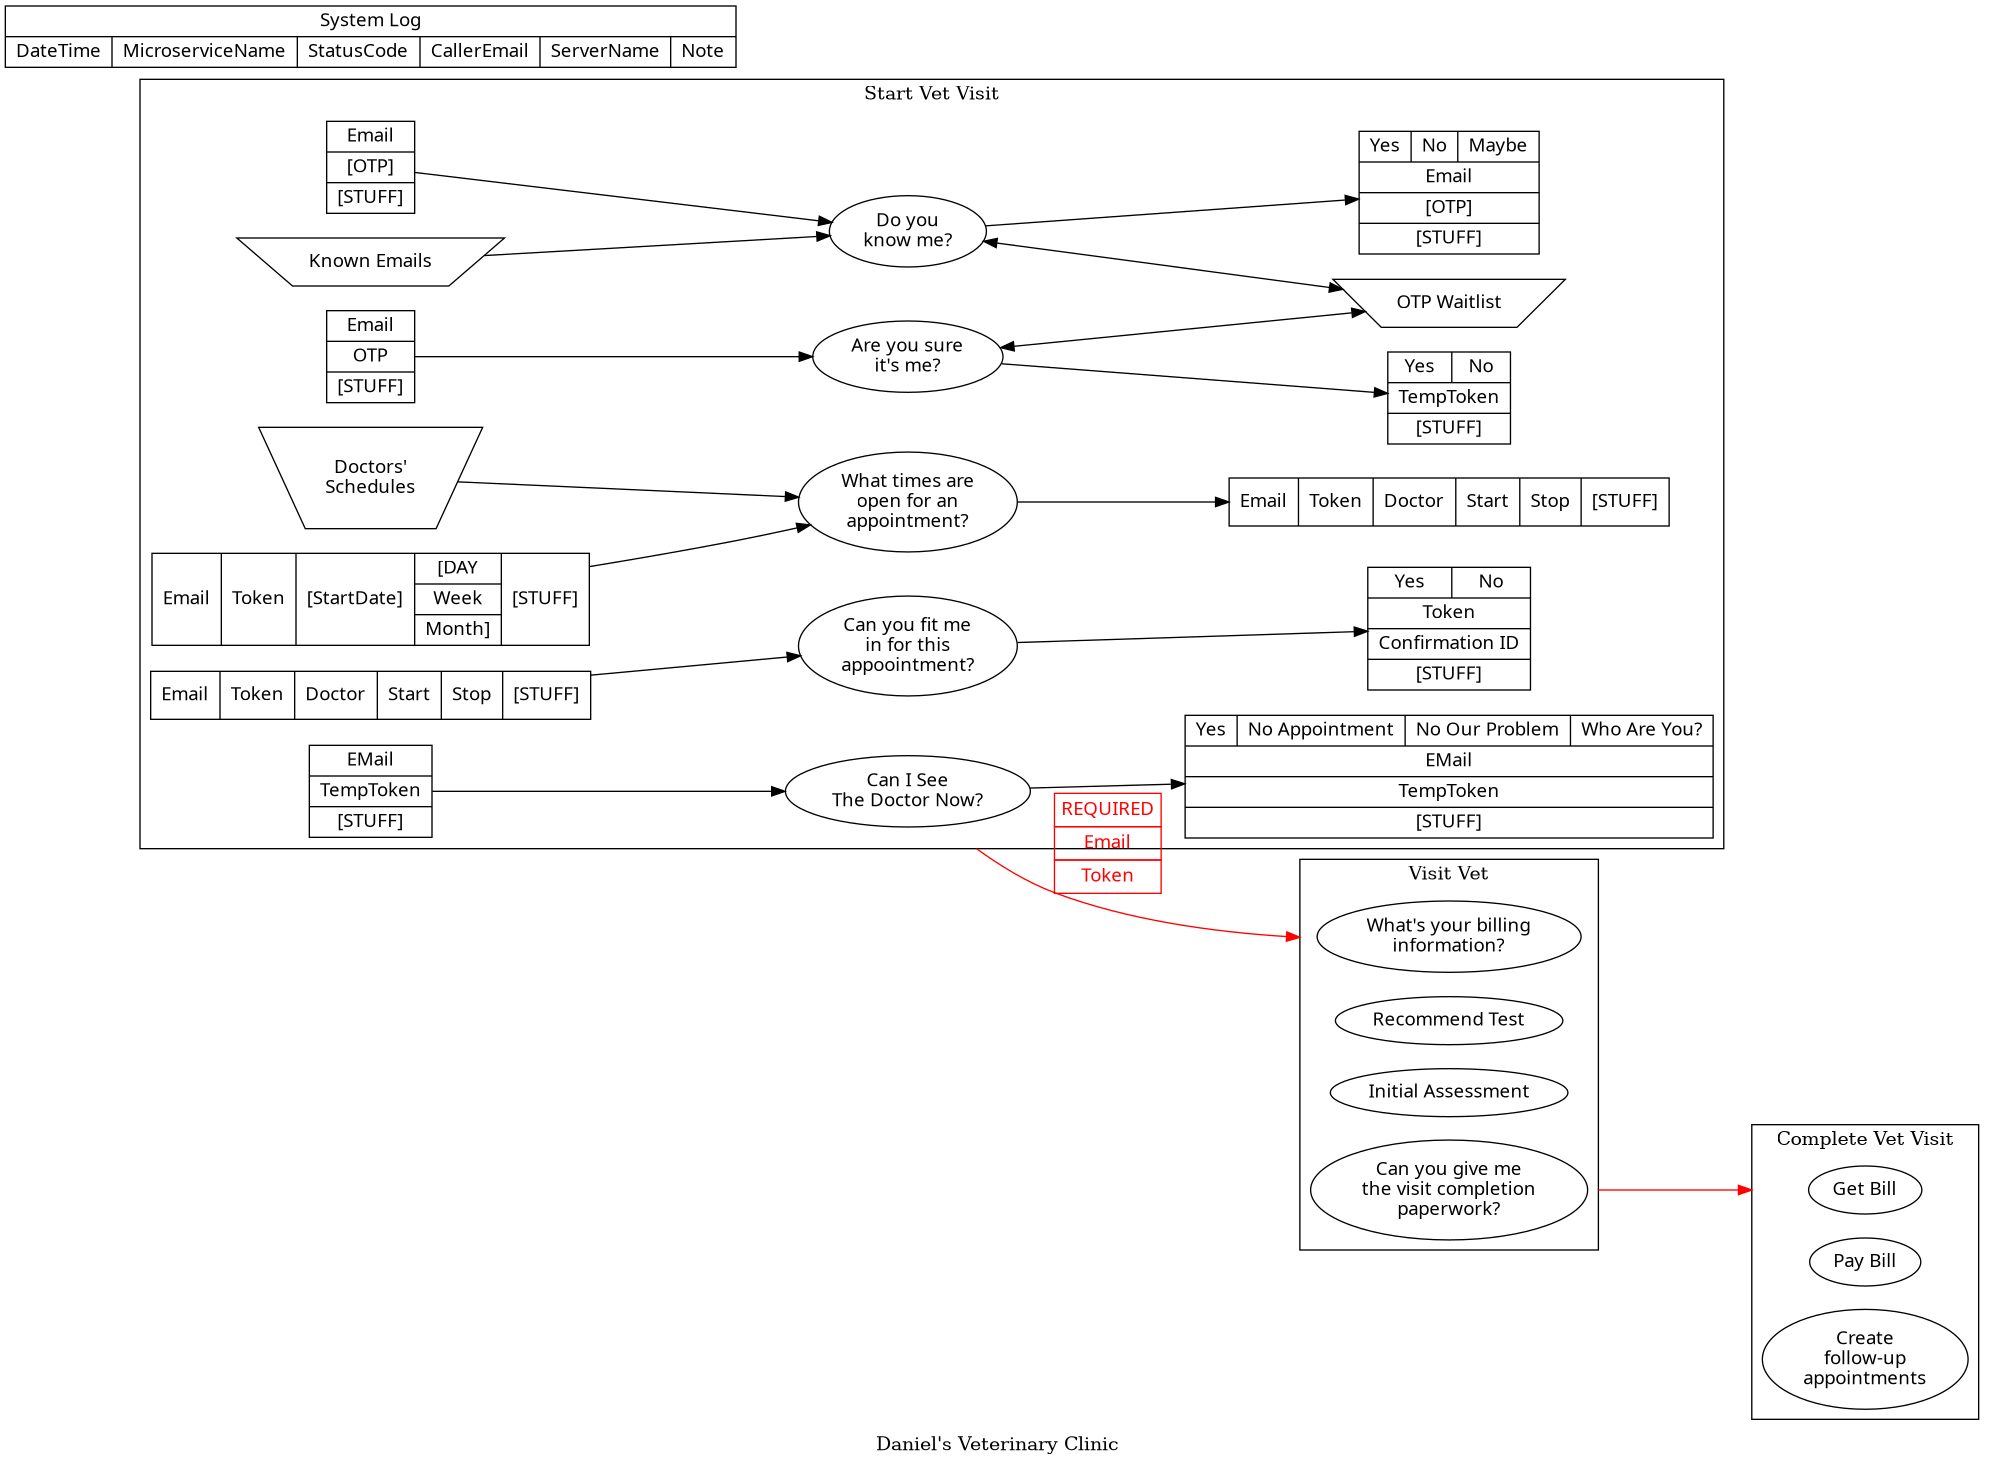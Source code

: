 @startuml
digraph VeterinaryClinic {
  node [fontname = "Handlee"];
  edge [fontname = "Handlee"];
  compound=true;
  label="Daniel's Veterinary Clinic";

  rankdir=LR;
  
  subgraph cluster_StartVetVisit {

    label="Start Vet Visit";
    edge[style=solid];

    doYouKnowMeInput [shape=record, label="<f0> Email|<f1> [OTP]|<f2> \[STUFF\]"];
    doYouKnowMeOutput [shape=record,label="{<f0> Yes|<f1> No|<f2>Maybe} | <f3> Email| <f4> \[OTP\]| <f5> \[STUFF\]"];
    knownEMails [ shape=invtrapezium, label="Known Emails"];
    doYouKnowMe [shape=oval, label="Do you\nknow me?"];
    knownEMails->doYouKnowMe;
    doYouKnowMeInput->doYouKnowMe;
    doYouKnowMe->doYouKnowMeOutput;
    doYouKnowMe->otpWaitList [dir=both];

    otpWaitList [ shape=invtrapezium, label="OTP Waitlist"];
    areYouSureItsMeInput [shape=record, label="Email|OTP|\[STUFF\]"];
    areYouSureItsMeOutput [shape=record, label="{Yes|No} | TempToken | \[STUFF\]"];

    areYouSureItsMe [shape=oval, label="Are you sure\nit's me?"];
    areYouSureItsMe->otpWaitList [dir=both];
    areYouSureItsMeInput->areYouSureItsMe;
    areYouSureItsMe->areYouSureItsMeOutput;

    canISeeTheDoctorNowInput [shape=record, label="<f0> EMail| <f1> TempToken | <f2> \[STUFF\]"];
    canISeeTheDoctorNowOutput [shape=record, label="{<f0> Yes| <f1> No Appointment | <f2> No Our Problem | <f3> Who Are You?}| <f4> EMail| <f5> TempToken | <f6> \[STUFF\]"];
    canISeeTheDoctorNow [shape=oval, label="Can I See\nThe Doctor Now?"];
    canISeeTheDoctorNowInput->canISeeTheDoctorNow;
    canISeeTheDoctorNow->canISeeTheDoctorNowOutput;

    docSchedule [shape=invtrapezium, label="Doctors'\nSchedules"];
    whatTimesAreOpenForAnAppointmentInput [shape=record, label="{<f0> Email | <f1> Token | <f2> \[StartDate\] | {<f3> \[DAY|Week|Month\]} | <f4> \[STUFF\]}"];
    whatTimesAreOpenForAnAppointment [shape=oval, label="What times are\nopen for an\nappointment?"];
    whatTimesAreOpenForAnAppointmentOutput [shape=record, label="{<f0> Email | <f1> Token | <f2> Doctor | <f3> Start | <f4> Stop | <f5> \[STUFF\]}"];
    whatTimesAreOpenForAnAppointmentInput->whatTimesAreOpenForAnAppointment;
    whatTimesAreOpenForAnAppointment->whatTimesAreOpenForAnAppointmentOutput;
    docSchedule->whatTimesAreOpenForAnAppointment;

    canYouFitMeInForThisAppointmentInput [shape=record, label="{<f0> Email | <f1> Token | <f2> Doctor | <f3> Start | <f4> Stop | <f5> \[STUFF\]}"];
    canYouFitMeInForThisAppointmentOutput [shape=record, label="{<f0> Yes | <f1> No} | <f2> Token | <f3> Confirmation ID | <f4> \[STUFF\]"];
    canYouFitMeInForThisAppointment [shape=oval, label="Can you fit me\nin for this\nappoointment?"];
    canYouFitMeInForThisAppointmentInput->canYouFitMeInForThisAppointment;
    canYouFitMeInForThisAppointment->canYouFitMeInForThisAppointmentOutput;
  }

  subgraph cluster_VisitVet {
    node [fontname = "Handlee"];
    edge [fontname = "Handlee"];
    label="Visit Vet";

    getBillingInfo [label="What's your billing\ninformation?"];
    recommendTest [label="Recommend Test"];
    initialAssessment [label="Initial Assessment"];
    getVisitCompletionPaperwork [label="Can you give me\nthe visit completion\npaperwork?"];
  }

  subgraph cluster_CompleteVetVisit {
    node [fontname = "Handlee"];
    edge [fontname = "Handlee"];
    label="Complete Vet Visit";

    getBill [label="Get Bill"];
    payBill [label="Pay Bill"];
    createFollowupAppointments [label="Create\nfollow-up\nappointments"];
  }

  canISeeTheDoctorNow -> getBillingInfo [color=red, ltail=cluster_StartVetVisit,labelfontcolor=red, lhead=cluster_VisitVet, label=< 
  <TABLE BORDER="0" CELLBORDER="1" CELLSPACING="0" CELLPADDING="4" >
  
  <TR><TD><FONT COLOR="red">REQUIRED</FONT></TD></TR>
  <TR><TD><FONT COLOR="red">Email</FONT></TD></TR>
  <TR><TD><FONT COLOR="red">Token</FONT></TD></TR>
  </TABLE>>]; 


  getVisitCompletionPaperwork -> getBill [ltail=cluster_VisitVet, lhead=cluster_CompleteVetVisit, label="", color=red];



  systemLog [shape=record, label="<f0> System Log | {<f1>DateTime | <f2> MicroserviceName | <f3> StatusCode | <f4> CallerEmail | <f5> ServerName | <f6> Note}"];
}


@enduml
